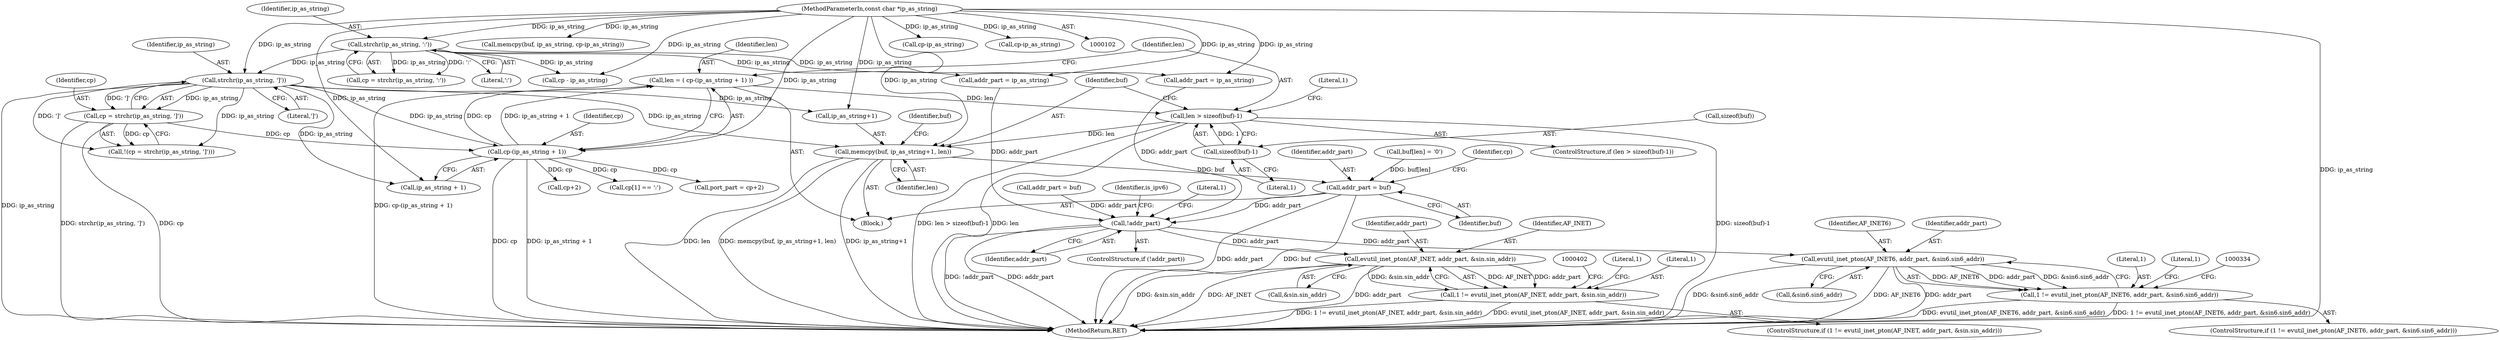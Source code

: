 digraph "0_libevent_329acc18a0768c21ba22522f01a5c7f46cacc4d5@API" {
"1000144" [label="(Call,len > sizeof(buf)-1)"];
"1000136" [label="(Call,len = ( cp-(ip_as_string + 1) ))"];
"1000138" [label="(Call,cp-(ip_as_string + 1))"];
"1000127" [label="(Call,cp = strchr(ip_as_string, ']'))"];
"1000129" [label="(Call,strchr(ip_as_string, ']'))"];
"1000115" [label="(Call,strchr(ip_as_string, ':'))"];
"1000103" [label="(MethodParameterIn,const char *ip_as_string)"];
"1000146" [label="(Call,sizeof(buf)-1)"];
"1000154" [label="(Call,memcpy(buf, ip_as_string+1, len))"];
"1000165" [label="(Call,addr_part = buf)"];
"1000286" [label="(Call,!addr_part)"];
"1000321" [label="(Call,evutil_inet_pton(AF_INET6, addr_part, &sin6.sin6_addr))"];
"1000319" [label="(Call,1 != evutil_inet_pton(AF_INET6, addr_part, &sin6.sin6_addr))"];
"1000389" [label="(Call,evutil_inet_pton(AF_INET, addr_part, &sin.sin_addr))"];
"1000387" [label="(Call,1 != evutil_inet_pton(AF_INET, addr_part, &sin.sin_addr))"];
"1000169" [label="(Call,cp[1] == ':')"];
"1000174" [label="(Call,port_part = cp+2)"];
"1000392" [label="(Call,&sin.sin_addr)"];
"1000113" [label="(Call,cp = strchr(ip_as_string, ':'))"];
"1000199" [label="(Call,addr_part = ip_as_string)"];
"1000115" [label="(Call,strchr(ip_as_string, ':'))"];
"1000227" [label="(Call,memcpy(buf, ip_as_string, cp-ip_as_string))"];
"1000126" [label="(Call,!(cp = strchr(ip_as_string, ']')))"];
"1000387" [label="(Call,1 != evutil_inet_pton(AF_INET, addr_part, &sin.sin_addr))"];
"1000160" [label="(Call,buf[len] = '\0')"];
"1000322" [label="(Identifier,AF_INET6)"];
"1000324" [label="(Call,&sin6.sin6_addr)"];
"1000398" [label="(Literal,1)"];
"1000146" [label="(Call,sizeof(buf)-1)"];
"1000290" [label="(Literal,1)"];
"1000388" [label="(Literal,1)"];
"1000319" [label="(Call,1 != evutil_inet_pton(AF_INET6, addr_part, &sin6.sin6_addr))"];
"1000123" [label="(Block,)"];
"1000147" [label="(Call,sizeof(buf))"];
"1000144" [label="(Call,len > sizeof(buf)-1)"];
"1000156" [label="(Call,ip_as_string+1)"];
"1000138" [label="(Call,cp-(ip_as_string + 1))"];
"1000240" [label="(Call,addr_part = buf)"];
"1000143" [label="(ControlStructure,if (len > sizeof(buf)-1))"];
"1000214" [label="(Call,cp - ip_as_string)"];
"1000155" [label="(Identifier,buf)"];
"1000130" [label="(Identifier,ip_as_string)"];
"1000149" [label="(Literal,1)"];
"1000171" [label="(Identifier,cp)"];
"1000162" [label="(Identifier,buf)"];
"1000286" [label="(Call,!addr_part)"];
"1000285" [label="(ControlStructure,if (!addr_part))"];
"1000386" [label="(ControlStructure,if (1 != evutil_inet_pton(AF_INET, addr_part, &sin.sin_addr)))"];
"1000428" [label="(MethodReturn,RET)"];
"1000165" [label="(Call,addr_part = buf)"];
"1000287" [label="(Identifier,addr_part)"];
"1000140" [label="(Call,ip_as_string + 1)"];
"1000137" [label="(Identifier,len)"];
"1000116" [label="(Identifier,ip_as_string)"];
"1000250" [label="(Call,addr_part = ip_as_string)"];
"1000230" [label="(Call,cp-ip_as_string)"];
"1000390" [label="(Identifier,AF_INET)"];
"1000153" [label="(Literal,1)"];
"1000159" [label="(Identifier,len)"];
"1000103" [label="(MethodParameterIn,const char *ip_as_string)"];
"1000166" [label="(Identifier,addr_part)"];
"1000136" [label="(Call,len = ( cp-(ip_as_string + 1) ))"];
"1000117" [label="(Literal,':')"];
"1000176" [label="(Call,cp+2)"];
"1000139" [label="(Identifier,cp)"];
"1000129" [label="(Call,strchr(ip_as_string, ']'))"];
"1000323" [label="(Identifier,addr_part)"];
"1000320" [label="(Literal,1)"];
"1000330" [label="(Literal,1)"];
"1000321" [label="(Call,evutil_inet_pton(AF_INET6, addr_part, &sin6.sin6_addr))"];
"1000145" [label="(Identifier,len)"];
"1000318" [label="(ControlStructure,if (1 != evutil_inet_pton(AF_INET6, addr_part, &sin6.sin6_addr)))"];
"1000389" [label="(Call,evutil_inet_pton(AF_INET, addr_part, &sin.sin_addr))"];
"1000127" [label="(Call,cp = strchr(ip_as_string, ']'))"];
"1000236" [label="(Call,cp-ip_as_string)"];
"1000128" [label="(Identifier,cp)"];
"1000131" [label="(Literal,']')"];
"1000154" [label="(Call,memcpy(buf, ip_as_string+1, len))"];
"1000292" [label="(Identifier,is_ipv6)"];
"1000167" [label="(Identifier,buf)"];
"1000391" [label="(Identifier,addr_part)"];
"1000144" -> "1000143"  [label="AST: "];
"1000144" -> "1000146"  [label="CFG: "];
"1000145" -> "1000144"  [label="AST: "];
"1000146" -> "1000144"  [label="AST: "];
"1000153" -> "1000144"  [label="CFG: "];
"1000155" -> "1000144"  [label="CFG: "];
"1000144" -> "1000428"  [label="DDG: len > sizeof(buf)-1"];
"1000144" -> "1000428"  [label="DDG: len"];
"1000144" -> "1000428"  [label="DDG: sizeof(buf)-1"];
"1000136" -> "1000144"  [label="DDG: len"];
"1000146" -> "1000144"  [label="DDG: 1"];
"1000144" -> "1000154"  [label="DDG: len"];
"1000136" -> "1000123"  [label="AST: "];
"1000136" -> "1000138"  [label="CFG: "];
"1000137" -> "1000136"  [label="AST: "];
"1000138" -> "1000136"  [label="AST: "];
"1000145" -> "1000136"  [label="CFG: "];
"1000136" -> "1000428"  [label="DDG: cp-(ip_as_string + 1)"];
"1000138" -> "1000136"  [label="DDG: cp"];
"1000138" -> "1000136"  [label="DDG: ip_as_string + 1"];
"1000138" -> "1000140"  [label="CFG: "];
"1000139" -> "1000138"  [label="AST: "];
"1000140" -> "1000138"  [label="AST: "];
"1000138" -> "1000428"  [label="DDG: cp"];
"1000138" -> "1000428"  [label="DDG: ip_as_string + 1"];
"1000127" -> "1000138"  [label="DDG: cp"];
"1000129" -> "1000138"  [label="DDG: ip_as_string"];
"1000103" -> "1000138"  [label="DDG: ip_as_string"];
"1000138" -> "1000169"  [label="DDG: cp"];
"1000138" -> "1000174"  [label="DDG: cp"];
"1000138" -> "1000176"  [label="DDG: cp"];
"1000127" -> "1000126"  [label="AST: "];
"1000127" -> "1000129"  [label="CFG: "];
"1000128" -> "1000127"  [label="AST: "];
"1000129" -> "1000127"  [label="AST: "];
"1000126" -> "1000127"  [label="CFG: "];
"1000127" -> "1000428"  [label="DDG: strchr(ip_as_string, ']')"];
"1000127" -> "1000428"  [label="DDG: cp"];
"1000127" -> "1000126"  [label="DDG: cp"];
"1000129" -> "1000127"  [label="DDG: ip_as_string"];
"1000129" -> "1000127"  [label="DDG: ']'"];
"1000129" -> "1000131"  [label="CFG: "];
"1000130" -> "1000129"  [label="AST: "];
"1000131" -> "1000129"  [label="AST: "];
"1000129" -> "1000428"  [label="DDG: ip_as_string"];
"1000129" -> "1000126"  [label="DDG: ip_as_string"];
"1000129" -> "1000126"  [label="DDG: ']'"];
"1000115" -> "1000129"  [label="DDG: ip_as_string"];
"1000103" -> "1000129"  [label="DDG: ip_as_string"];
"1000129" -> "1000140"  [label="DDG: ip_as_string"];
"1000129" -> "1000154"  [label="DDG: ip_as_string"];
"1000129" -> "1000156"  [label="DDG: ip_as_string"];
"1000115" -> "1000113"  [label="AST: "];
"1000115" -> "1000117"  [label="CFG: "];
"1000116" -> "1000115"  [label="AST: "];
"1000117" -> "1000115"  [label="AST: "];
"1000113" -> "1000115"  [label="CFG: "];
"1000115" -> "1000113"  [label="DDG: ip_as_string"];
"1000115" -> "1000113"  [label="DDG: ':'"];
"1000103" -> "1000115"  [label="DDG: ip_as_string"];
"1000115" -> "1000199"  [label="DDG: ip_as_string"];
"1000115" -> "1000214"  [label="DDG: ip_as_string"];
"1000115" -> "1000250"  [label="DDG: ip_as_string"];
"1000103" -> "1000102"  [label="AST: "];
"1000103" -> "1000428"  [label="DDG: ip_as_string"];
"1000103" -> "1000140"  [label="DDG: ip_as_string"];
"1000103" -> "1000154"  [label="DDG: ip_as_string"];
"1000103" -> "1000156"  [label="DDG: ip_as_string"];
"1000103" -> "1000199"  [label="DDG: ip_as_string"];
"1000103" -> "1000214"  [label="DDG: ip_as_string"];
"1000103" -> "1000227"  [label="DDG: ip_as_string"];
"1000103" -> "1000230"  [label="DDG: ip_as_string"];
"1000103" -> "1000236"  [label="DDG: ip_as_string"];
"1000103" -> "1000250"  [label="DDG: ip_as_string"];
"1000146" -> "1000149"  [label="CFG: "];
"1000147" -> "1000146"  [label="AST: "];
"1000149" -> "1000146"  [label="AST: "];
"1000154" -> "1000123"  [label="AST: "];
"1000154" -> "1000159"  [label="CFG: "];
"1000155" -> "1000154"  [label="AST: "];
"1000156" -> "1000154"  [label="AST: "];
"1000159" -> "1000154"  [label="AST: "];
"1000162" -> "1000154"  [label="CFG: "];
"1000154" -> "1000428"  [label="DDG: len"];
"1000154" -> "1000428"  [label="DDG: memcpy(buf, ip_as_string+1, len)"];
"1000154" -> "1000428"  [label="DDG: ip_as_string+1"];
"1000154" -> "1000165"  [label="DDG: buf"];
"1000165" -> "1000123"  [label="AST: "];
"1000165" -> "1000167"  [label="CFG: "];
"1000166" -> "1000165"  [label="AST: "];
"1000167" -> "1000165"  [label="AST: "];
"1000171" -> "1000165"  [label="CFG: "];
"1000165" -> "1000428"  [label="DDG: addr_part"];
"1000165" -> "1000428"  [label="DDG: buf"];
"1000160" -> "1000165"  [label="DDG: buf[len]"];
"1000165" -> "1000286"  [label="DDG: addr_part"];
"1000286" -> "1000285"  [label="AST: "];
"1000286" -> "1000287"  [label="CFG: "];
"1000287" -> "1000286"  [label="AST: "];
"1000290" -> "1000286"  [label="CFG: "];
"1000292" -> "1000286"  [label="CFG: "];
"1000286" -> "1000428"  [label="DDG: !addr_part"];
"1000286" -> "1000428"  [label="DDG: addr_part"];
"1000250" -> "1000286"  [label="DDG: addr_part"];
"1000199" -> "1000286"  [label="DDG: addr_part"];
"1000240" -> "1000286"  [label="DDG: addr_part"];
"1000286" -> "1000321"  [label="DDG: addr_part"];
"1000286" -> "1000389"  [label="DDG: addr_part"];
"1000321" -> "1000319"  [label="AST: "];
"1000321" -> "1000324"  [label="CFG: "];
"1000322" -> "1000321"  [label="AST: "];
"1000323" -> "1000321"  [label="AST: "];
"1000324" -> "1000321"  [label="AST: "];
"1000319" -> "1000321"  [label="CFG: "];
"1000321" -> "1000428"  [label="DDG: &sin6.sin6_addr"];
"1000321" -> "1000428"  [label="DDG: AF_INET6"];
"1000321" -> "1000428"  [label="DDG: addr_part"];
"1000321" -> "1000319"  [label="DDG: AF_INET6"];
"1000321" -> "1000319"  [label="DDG: addr_part"];
"1000321" -> "1000319"  [label="DDG: &sin6.sin6_addr"];
"1000319" -> "1000318"  [label="AST: "];
"1000320" -> "1000319"  [label="AST: "];
"1000330" -> "1000319"  [label="CFG: "];
"1000334" -> "1000319"  [label="CFG: "];
"1000319" -> "1000428"  [label="DDG: 1 != evutil_inet_pton(AF_INET6, addr_part, &sin6.sin6_addr)"];
"1000319" -> "1000428"  [label="DDG: evutil_inet_pton(AF_INET6, addr_part, &sin6.sin6_addr)"];
"1000389" -> "1000387"  [label="AST: "];
"1000389" -> "1000392"  [label="CFG: "];
"1000390" -> "1000389"  [label="AST: "];
"1000391" -> "1000389"  [label="AST: "];
"1000392" -> "1000389"  [label="AST: "];
"1000387" -> "1000389"  [label="CFG: "];
"1000389" -> "1000428"  [label="DDG: &sin.sin_addr"];
"1000389" -> "1000428"  [label="DDG: AF_INET"];
"1000389" -> "1000428"  [label="DDG: addr_part"];
"1000389" -> "1000387"  [label="DDG: AF_INET"];
"1000389" -> "1000387"  [label="DDG: addr_part"];
"1000389" -> "1000387"  [label="DDG: &sin.sin_addr"];
"1000387" -> "1000386"  [label="AST: "];
"1000388" -> "1000387"  [label="AST: "];
"1000398" -> "1000387"  [label="CFG: "];
"1000402" -> "1000387"  [label="CFG: "];
"1000387" -> "1000428"  [label="DDG: evutil_inet_pton(AF_INET, addr_part, &sin.sin_addr)"];
"1000387" -> "1000428"  [label="DDG: 1 != evutil_inet_pton(AF_INET, addr_part, &sin.sin_addr)"];
}
